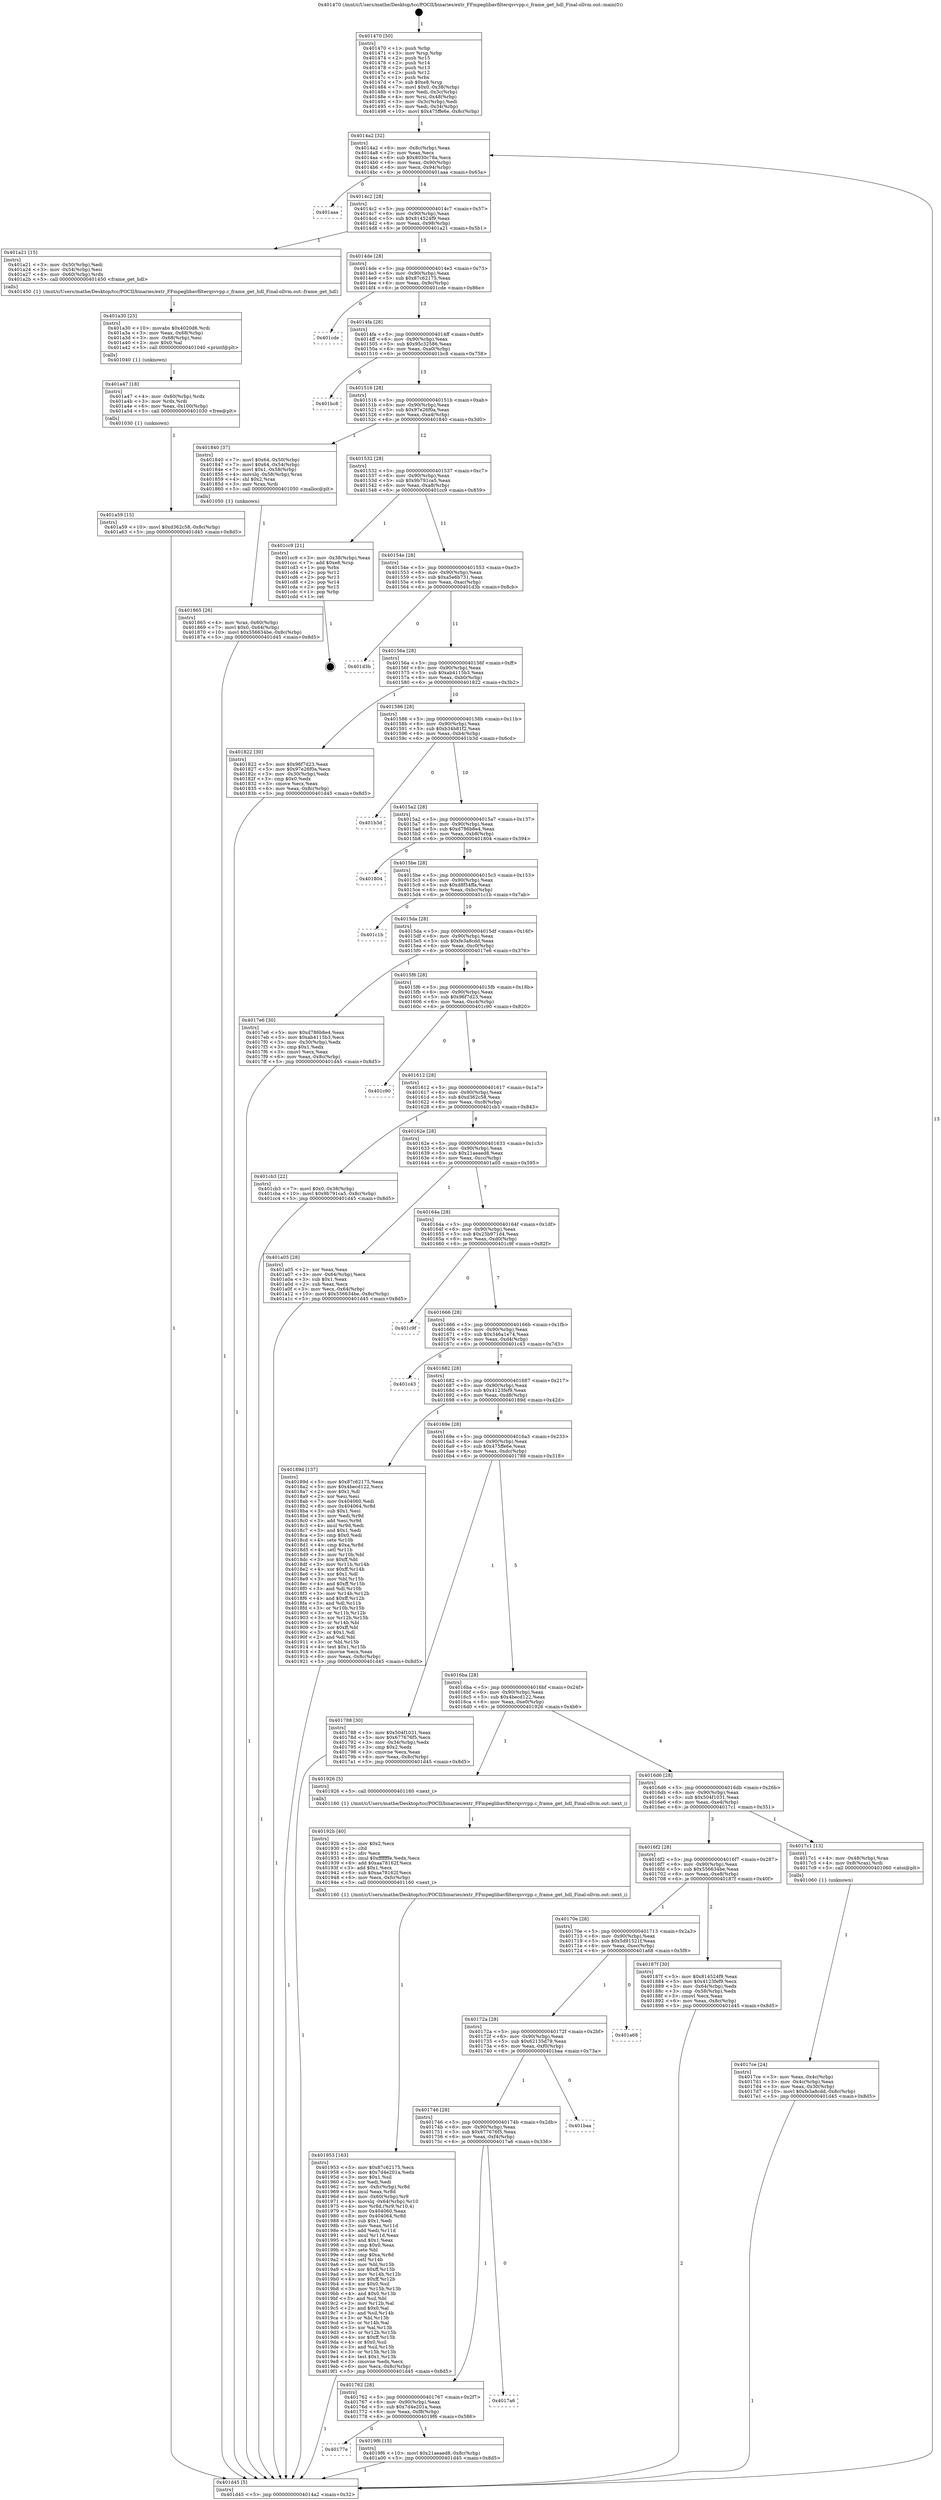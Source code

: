 digraph "0x401470" {
  label = "0x401470 (/mnt/c/Users/mathe/Desktop/tcc/POCII/binaries/extr_FFmpeglibavfilterqsvvpp.c_frame_get_hdl_Final-ollvm.out::main(0))"
  labelloc = "t"
  node[shape=record]

  Entry [label="",width=0.3,height=0.3,shape=circle,fillcolor=black,style=filled]
  "0x4014a2" [label="{
     0x4014a2 [32]\l
     | [instrs]\l
     &nbsp;&nbsp;0x4014a2 \<+6\>: mov -0x8c(%rbp),%eax\l
     &nbsp;&nbsp;0x4014a8 \<+2\>: mov %eax,%ecx\l
     &nbsp;&nbsp;0x4014aa \<+6\>: sub $0x8030c78a,%ecx\l
     &nbsp;&nbsp;0x4014b0 \<+6\>: mov %eax,-0x90(%rbp)\l
     &nbsp;&nbsp;0x4014b6 \<+6\>: mov %ecx,-0x94(%rbp)\l
     &nbsp;&nbsp;0x4014bc \<+6\>: je 0000000000401aaa \<main+0x63a\>\l
  }"]
  "0x401aaa" [label="{
     0x401aaa\l
  }", style=dashed]
  "0x4014c2" [label="{
     0x4014c2 [28]\l
     | [instrs]\l
     &nbsp;&nbsp;0x4014c2 \<+5\>: jmp 00000000004014c7 \<main+0x57\>\l
     &nbsp;&nbsp;0x4014c7 \<+6\>: mov -0x90(%rbp),%eax\l
     &nbsp;&nbsp;0x4014cd \<+5\>: sub $0x814524f9,%eax\l
     &nbsp;&nbsp;0x4014d2 \<+6\>: mov %eax,-0x98(%rbp)\l
     &nbsp;&nbsp;0x4014d8 \<+6\>: je 0000000000401a21 \<main+0x5b1\>\l
  }"]
  Exit [label="",width=0.3,height=0.3,shape=circle,fillcolor=black,style=filled,peripheries=2]
  "0x401a21" [label="{
     0x401a21 [15]\l
     | [instrs]\l
     &nbsp;&nbsp;0x401a21 \<+3\>: mov -0x50(%rbp),%edi\l
     &nbsp;&nbsp;0x401a24 \<+3\>: mov -0x54(%rbp),%esi\l
     &nbsp;&nbsp;0x401a27 \<+4\>: mov -0x60(%rbp),%rdx\l
     &nbsp;&nbsp;0x401a2b \<+5\>: call 0000000000401450 \<frame_get_hdl\>\l
     | [calls]\l
     &nbsp;&nbsp;0x401450 \{1\} (/mnt/c/Users/mathe/Desktop/tcc/POCII/binaries/extr_FFmpeglibavfilterqsvvpp.c_frame_get_hdl_Final-ollvm.out::frame_get_hdl)\l
  }"]
  "0x4014de" [label="{
     0x4014de [28]\l
     | [instrs]\l
     &nbsp;&nbsp;0x4014de \<+5\>: jmp 00000000004014e3 \<main+0x73\>\l
     &nbsp;&nbsp;0x4014e3 \<+6\>: mov -0x90(%rbp),%eax\l
     &nbsp;&nbsp;0x4014e9 \<+5\>: sub $0x87c62175,%eax\l
     &nbsp;&nbsp;0x4014ee \<+6\>: mov %eax,-0x9c(%rbp)\l
     &nbsp;&nbsp;0x4014f4 \<+6\>: je 0000000000401cde \<main+0x86e\>\l
  }"]
  "0x401a59" [label="{
     0x401a59 [15]\l
     | [instrs]\l
     &nbsp;&nbsp;0x401a59 \<+10\>: movl $0xd362c58,-0x8c(%rbp)\l
     &nbsp;&nbsp;0x401a63 \<+5\>: jmp 0000000000401d45 \<main+0x8d5\>\l
  }"]
  "0x401cde" [label="{
     0x401cde\l
  }", style=dashed]
  "0x4014fa" [label="{
     0x4014fa [28]\l
     | [instrs]\l
     &nbsp;&nbsp;0x4014fa \<+5\>: jmp 00000000004014ff \<main+0x8f\>\l
     &nbsp;&nbsp;0x4014ff \<+6\>: mov -0x90(%rbp),%eax\l
     &nbsp;&nbsp;0x401505 \<+5\>: sub $0x95c32586,%eax\l
     &nbsp;&nbsp;0x40150a \<+6\>: mov %eax,-0xa0(%rbp)\l
     &nbsp;&nbsp;0x401510 \<+6\>: je 0000000000401bc8 \<main+0x758\>\l
  }"]
  "0x401a47" [label="{
     0x401a47 [18]\l
     | [instrs]\l
     &nbsp;&nbsp;0x401a47 \<+4\>: mov -0x60(%rbp),%rdx\l
     &nbsp;&nbsp;0x401a4b \<+3\>: mov %rdx,%rdi\l
     &nbsp;&nbsp;0x401a4e \<+6\>: mov %eax,-0x100(%rbp)\l
     &nbsp;&nbsp;0x401a54 \<+5\>: call 0000000000401030 \<free@plt\>\l
     | [calls]\l
     &nbsp;&nbsp;0x401030 \{1\} (unknown)\l
  }"]
  "0x401bc8" [label="{
     0x401bc8\l
  }", style=dashed]
  "0x401516" [label="{
     0x401516 [28]\l
     | [instrs]\l
     &nbsp;&nbsp;0x401516 \<+5\>: jmp 000000000040151b \<main+0xab\>\l
     &nbsp;&nbsp;0x40151b \<+6\>: mov -0x90(%rbp),%eax\l
     &nbsp;&nbsp;0x401521 \<+5\>: sub $0x97e26f0a,%eax\l
     &nbsp;&nbsp;0x401526 \<+6\>: mov %eax,-0xa4(%rbp)\l
     &nbsp;&nbsp;0x40152c \<+6\>: je 0000000000401840 \<main+0x3d0\>\l
  }"]
  "0x401a30" [label="{
     0x401a30 [23]\l
     | [instrs]\l
     &nbsp;&nbsp;0x401a30 \<+10\>: movabs $0x4020d6,%rdi\l
     &nbsp;&nbsp;0x401a3a \<+3\>: mov %eax,-0x68(%rbp)\l
     &nbsp;&nbsp;0x401a3d \<+3\>: mov -0x68(%rbp),%esi\l
     &nbsp;&nbsp;0x401a40 \<+2\>: mov $0x0,%al\l
     &nbsp;&nbsp;0x401a42 \<+5\>: call 0000000000401040 \<printf@plt\>\l
     | [calls]\l
     &nbsp;&nbsp;0x401040 \{1\} (unknown)\l
  }"]
  "0x401840" [label="{
     0x401840 [37]\l
     | [instrs]\l
     &nbsp;&nbsp;0x401840 \<+7\>: movl $0x64,-0x50(%rbp)\l
     &nbsp;&nbsp;0x401847 \<+7\>: movl $0x64,-0x54(%rbp)\l
     &nbsp;&nbsp;0x40184e \<+7\>: movl $0x1,-0x58(%rbp)\l
     &nbsp;&nbsp;0x401855 \<+4\>: movslq -0x58(%rbp),%rax\l
     &nbsp;&nbsp;0x401859 \<+4\>: shl $0x2,%rax\l
     &nbsp;&nbsp;0x40185d \<+3\>: mov %rax,%rdi\l
     &nbsp;&nbsp;0x401860 \<+5\>: call 0000000000401050 \<malloc@plt\>\l
     | [calls]\l
     &nbsp;&nbsp;0x401050 \{1\} (unknown)\l
  }"]
  "0x401532" [label="{
     0x401532 [28]\l
     | [instrs]\l
     &nbsp;&nbsp;0x401532 \<+5\>: jmp 0000000000401537 \<main+0xc7\>\l
     &nbsp;&nbsp;0x401537 \<+6\>: mov -0x90(%rbp),%eax\l
     &nbsp;&nbsp;0x40153d \<+5\>: sub $0x9b791ca5,%eax\l
     &nbsp;&nbsp;0x401542 \<+6\>: mov %eax,-0xa8(%rbp)\l
     &nbsp;&nbsp;0x401548 \<+6\>: je 0000000000401cc9 \<main+0x859\>\l
  }"]
  "0x40177e" [label="{
     0x40177e\l
  }", style=dashed]
  "0x401cc9" [label="{
     0x401cc9 [21]\l
     | [instrs]\l
     &nbsp;&nbsp;0x401cc9 \<+3\>: mov -0x38(%rbp),%eax\l
     &nbsp;&nbsp;0x401ccc \<+7\>: add $0xe8,%rsp\l
     &nbsp;&nbsp;0x401cd3 \<+1\>: pop %rbx\l
     &nbsp;&nbsp;0x401cd4 \<+2\>: pop %r12\l
     &nbsp;&nbsp;0x401cd6 \<+2\>: pop %r13\l
     &nbsp;&nbsp;0x401cd8 \<+2\>: pop %r14\l
     &nbsp;&nbsp;0x401cda \<+2\>: pop %r15\l
     &nbsp;&nbsp;0x401cdc \<+1\>: pop %rbp\l
     &nbsp;&nbsp;0x401cdd \<+1\>: ret\l
  }"]
  "0x40154e" [label="{
     0x40154e [28]\l
     | [instrs]\l
     &nbsp;&nbsp;0x40154e \<+5\>: jmp 0000000000401553 \<main+0xe3\>\l
     &nbsp;&nbsp;0x401553 \<+6\>: mov -0x90(%rbp),%eax\l
     &nbsp;&nbsp;0x401559 \<+5\>: sub $0xa5e6b731,%eax\l
     &nbsp;&nbsp;0x40155e \<+6\>: mov %eax,-0xac(%rbp)\l
     &nbsp;&nbsp;0x401564 \<+6\>: je 0000000000401d3b \<main+0x8cb\>\l
  }"]
  "0x4019f6" [label="{
     0x4019f6 [15]\l
     | [instrs]\l
     &nbsp;&nbsp;0x4019f6 \<+10\>: movl $0x21aeaed8,-0x8c(%rbp)\l
     &nbsp;&nbsp;0x401a00 \<+5\>: jmp 0000000000401d45 \<main+0x8d5\>\l
  }"]
  "0x401d3b" [label="{
     0x401d3b\l
  }", style=dashed]
  "0x40156a" [label="{
     0x40156a [28]\l
     | [instrs]\l
     &nbsp;&nbsp;0x40156a \<+5\>: jmp 000000000040156f \<main+0xff\>\l
     &nbsp;&nbsp;0x40156f \<+6\>: mov -0x90(%rbp),%eax\l
     &nbsp;&nbsp;0x401575 \<+5\>: sub $0xab4115b3,%eax\l
     &nbsp;&nbsp;0x40157a \<+6\>: mov %eax,-0xb0(%rbp)\l
     &nbsp;&nbsp;0x401580 \<+6\>: je 0000000000401822 \<main+0x3b2\>\l
  }"]
  "0x401762" [label="{
     0x401762 [28]\l
     | [instrs]\l
     &nbsp;&nbsp;0x401762 \<+5\>: jmp 0000000000401767 \<main+0x2f7\>\l
     &nbsp;&nbsp;0x401767 \<+6\>: mov -0x90(%rbp),%eax\l
     &nbsp;&nbsp;0x40176d \<+5\>: sub $0x7d4e201a,%eax\l
     &nbsp;&nbsp;0x401772 \<+6\>: mov %eax,-0xf8(%rbp)\l
     &nbsp;&nbsp;0x401778 \<+6\>: je 00000000004019f6 \<main+0x586\>\l
  }"]
  "0x401822" [label="{
     0x401822 [30]\l
     | [instrs]\l
     &nbsp;&nbsp;0x401822 \<+5\>: mov $0x96f7d23,%eax\l
     &nbsp;&nbsp;0x401827 \<+5\>: mov $0x97e26f0a,%ecx\l
     &nbsp;&nbsp;0x40182c \<+3\>: mov -0x30(%rbp),%edx\l
     &nbsp;&nbsp;0x40182f \<+3\>: cmp $0x0,%edx\l
     &nbsp;&nbsp;0x401832 \<+3\>: cmove %ecx,%eax\l
     &nbsp;&nbsp;0x401835 \<+6\>: mov %eax,-0x8c(%rbp)\l
     &nbsp;&nbsp;0x40183b \<+5\>: jmp 0000000000401d45 \<main+0x8d5\>\l
  }"]
  "0x401586" [label="{
     0x401586 [28]\l
     | [instrs]\l
     &nbsp;&nbsp;0x401586 \<+5\>: jmp 000000000040158b \<main+0x11b\>\l
     &nbsp;&nbsp;0x40158b \<+6\>: mov -0x90(%rbp),%eax\l
     &nbsp;&nbsp;0x401591 \<+5\>: sub $0xb34b81f2,%eax\l
     &nbsp;&nbsp;0x401596 \<+6\>: mov %eax,-0xb4(%rbp)\l
     &nbsp;&nbsp;0x40159c \<+6\>: je 0000000000401b3d \<main+0x6cd\>\l
  }"]
  "0x4017a6" [label="{
     0x4017a6\l
  }", style=dashed]
  "0x401b3d" [label="{
     0x401b3d\l
  }", style=dashed]
  "0x4015a2" [label="{
     0x4015a2 [28]\l
     | [instrs]\l
     &nbsp;&nbsp;0x4015a2 \<+5\>: jmp 00000000004015a7 \<main+0x137\>\l
     &nbsp;&nbsp;0x4015a7 \<+6\>: mov -0x90(%rbp),%eax\l
     &nbsp;&nbsp;0x4015ad \<+5\>: sub $0xd786b8e4,%eax\l
     &nbsp;&nbsp;0x4015b2 \<+6\>: mov %eax,-0xb8(%rbp)\l
     &nbsp;&nbsp;0x4015b8 \<+6\>: je 0000000000401804 \<main+0x394\>\l
  }"]
  "0x401746" [label="{
     0x401746 [28]\l
     | [instrs]\l
     &nbsp;&nbsp;0x401746 \<+5\>: jmp 000000000040174b \<main+0x2db\>\l
     &nbsp;&nbsp;0x40174b \<+6\>: mov -0x90(%rbp),%eax\l
     &nbsp;&nbsp;0x401751 \<+5\>: sub $0x677676f5,%eax\l
     &nbsp;&nbsp;0x401756 \<+6\>: mov %eax,-0xf4(%rbp)\l
     &nbsp;&nbsp;0x40175c \<+6\>: je 00000000004017a6 \<main+0x336\>\l
  }"]
  "0x401804" [label="{
     0x401804\l
  }", style=dashed]
  "0x4015be" [label="{
     0x4015be [28]\l
     | [instrs]\l
     &nbsp;&nbsp;0x4015be \<+5\>: jmp 00000000004015c3 \<main+0x153\>\l
     &nbsp;&nbsp;0x4015c3 \<+6\>: mov -0x90(%rbp),%eax\l
     &nbsp;&nbsp;0x4015c9 \<+5\>: sub $0xd8f54ffa,%eax\l
     &nbsp;&nbsp;0x4015ce \<+6\>: mov %eax,-0xbc(%rbp)\l
     &nbsp;&nbsp;0x4015d4 \<+6\>: je 0000000000401c1b \<main+0x7ab\>\l
  }"]
  "0x401baa" [label="{
     0x401baa\l
  }", style=dashed]
  "0x401c1b" [label="{
     0x401c1b\l
  }", style=dashed]
  "0x4015da" [label="{
     0x4015da [28]\l
     | [instrs]\l
     &nbsp;&nbsp;0x4015da \<+5\>: jmp 00000000004015df \<main+0x16f\>\l
     &nbsp;&nbsp;0x4015df \<+6\>: mov -0x90(%rbp),%eax\l
     &nbsp;&nbsp;0x4015e5 \<+5\>: sub $0xfe3a8cdd,%eax\l
     &nbsp;&nbsp;0x4015ea \<+6\>: mov %eax,-0xc0(%rbp)\l
     &nbsp;&nbsp;0x4015f0 \<+6\>: je 00000000004017e6 \<main+0x376\>\l
  }"]
  "0x40172a" [label="{
     0x40172a [28]\l
     | [instrs]\l
     &nbsp;&nbsp;0x40172a \<+5\>: jmp 000000000040172f \<main+0x2bf\>\l
     &nbsp;&nbsp;0x40172f \<+6\>: mov -0x90(%rbp),%eax\l
     &nbsp;&nbsp;0x401735 \<+5\>: sub $0x62135d79,%eax\l
     &nbsp;&nbsp;0x40173a \<+6\>: mov %eax,-0xf0(%rbp)\l
     &nbsp;&nbsp;0x401740 \<+6\>: je 0000000000401baa \<main+0x73a\>\l
  }"]
  "0x4017e6" [label="{
     0x4017e6 [30]\l
     | [instrs]\l
     &nbsp;&nbsp;0x4017e6 \<+5\>: mov $0xd786b8e4,%eax\l
     &nbsp;&nbsp;0x4017eb \<+5\>: mov $0xab4115b3,%ecx\l
     &nbsp;&nbsp;0x4017f0 \<+3\>: mov -0x30(%rbp),%edx\l
     &nbsp;&nbsp;0x4017f3 \<+3\>: cmp $0x1,%edx\l
     &nbsp;&nbsp;0x4017f6 \<+3\>: cmovl %ecx,%eax\l
     &nbsp;&nbsp;0x4017f9 \<+6\>: mov %eax,-0x8c(%rbp)\l
     &nbsp;&nbsp;0x4017ff \<+5\>: jmp 0000000000401d45 \<main+0x8d5\>\l
  }"]
  "0x4015f6" [label="{
     0x4015f6 [28]\l
     | [instrs]\l
     &nbsp;&nbsp;0x4015f6 \<+5\>: jmp 00000000004015fb \<main+0x18b\>\l
     &nbsp;&nbsp;0x4015fb \<+6\>: mov -0x90(%rbp),%eax\l
     &nbsp;&nbsp;0x401601 \<+5\>: sub $0x96f7d23,%eax\l
     &nbsp;&nbsp;0x401606 \<+6\>: mov %eax,-0xc4(%rbp)\l
     &nbsp;&nbsp;0x40160c \<+6\>: je 0000000000401c90 \<main+0x820\>\l
  }"]
  "0x401a68" [label="{
     0x401a68\l
  }", style=dashed]
  "0x401c90" [label="{
     0x401c90\l
  }", style=dashed]
  "0x401612" [label="{
     0x401612 [28]\l
     | [instrs]\l
     &nbsp;&nbsp;0x401612 \<+5\>: jmp 0000000000401617 \<main+0x1a7\>\l
     &nbsp;&nbsp;0x401617 \<+6\>: mov -0x90(%rbp),%eax\l
     &nbsp;&nbsp;0x40161d \<+5\>: sub $0xd362c58,%eax\l
     &nbsp;&nbsp;0x401622 \<+6\>: mov %eax,-0xc8(%rbp)\l
     &nbsp;&nbsp;0x401628 \<+6\>: je 0000000000401cb3 \<main+0x843\>\l
  }"]
  "0x401953" [label="{
     0x401953 [163]\l
     | [instrs]\l
     &nbsp;&nbsp;0x401953 \<+5\>: mov $0x87c62175,%ecx\l
     &nbsp;&nbsp;0x401958 \<+5\>: mov $0x7d4e201a,%edx\l
     &nbsp;&nbsp;0x40195d \<+3\>: mov $0x1,%sil\l
     &nbsp;&nbsp;0x401960 \<+2\>: xor %edi,%edi\l
     &nbsp;&nbsp;0x401962 \<+7\>: mov -0xfc(%rbp),%r8d\l
     &nbsp;&nbsp;0x401969 \<+4\>: imul %eax,%r8d\l
     &nbsp;&nbsp;0x40196d \<+4\>: mov -0x60(%rbp),%r9\l
     &nbsp;&nbsp;0x401971 \<+4\>: movslq -0x64(%rbp),%r10\l
     &nbsp;&nbsp;0x401975 \<+4\>: mov %r8d,(%r9,%r10,4)\l
     &nbsp;&nbsp;0x401979 \<+7\>: mov 0x404060,%eax\l
     &nbsp;&nbsp;0x401980 \<+8\>: mov 0x404064,%r8d\l
     &nbsp;&nbsp;0x401988 \<+3\>: sub $0x1,%edi\l
     &nbsp;&nbsp;0x40198b \<+3\>: mov %eax,%r11d\l
     &nbsp;&nbsp;0x40198e \<+3\>: add %edi,%r11d\l
     &nbsp;&nbsp;0x401991 \<+4\>: imul %r11d,%eax\l
     &nbsp;&nbsp;0x401995 \<+3\>: and $0x1,%eax\l
     &nbsp;&nbsp;0x401998 \<+3\>: cmp $0x0,%eax\l
     &nbsp;&nbsp;0x40199b \<+3\>: sete %bl\l
     &nbsp;&nbsp;0x40199e \<+4\>: cmp $0xa,%r8d\l
     &nbsp;&nbsp;0x4019a2 \<+4\>: setl %r14b\l
     &nbsp;&nbsp;0x4019a6 \<+3\>: mov %bl,%r15b\l
     &nbsp;&nbsp;0x4019a9 \<+4\>: xor $0xff,%r15b\l
     &nbsp;&nbsp;0x4019ad \<+3\>: mov %r14b,%r12b\l
     &nbsp;&nbsp;0x4019b0 \<+4\>: xor $0xff,%r12b\l
     &nbsp;&nbsp;0x4019b4 \<+4\>: xor $0x0,%sil\l
     &nbsp;&nbsp;0x4019b8 \<+3\>: mov %r15b,%r13b\l
     &nbsp;&nbsp;0x4019bb \<+4\>: and $0x0,%r13b\l
     &nbsp;&nbsp;0x4019bf \<+3\>: and %sil,%bl\l
     &nbsp;&nbsp;0x4019c2 \<+3\>: mov %r12b,%al\l
     &nbsp;&nbsp;0x4019c5 \<+2\>: and $0x0,%al\l
     &nbsp;&nbsp;0x4019c7 \<+3\>: and %sil,%r14b\l
     &nbsp;&nbsp;0x4019ca \<+3\>: or %bl,%r13b\l
     &nbsp;&nbsp;0x4019cd \<+3\>: or %r14b,%al\l
     &nbsp;&nbsp;0x4019d0 \<+3\>: xor %al,%r13b\l
     &nbsp;&nbsp;0x4019d3 \<+3\>: or %r12b,%r15b\l
     &nbsp;&nbsp;0x4019d6 \<+4\>: xor $0xff,%r15b\l
     &nbsp;&nbsp;0x4019da \<+4\>: or $0x0,%sil\l
     &nbsp;&nbsp;0x4019de \<+3\>: and %sil,%r15b\l
     &nbsp;&nbsp;0x4019e1 \<+3\>: or %r15b,%r13b\l
     &nbsp;&nbsp;0x4019e4 \<+4\>: test $0x1,%r13b\l
     &nbsp;&nbsp;0x4019e8 \<+3\>: cmovne %edx,%ecx\l
     &nbsp;&nbsp;0x4019eb \<+6\>: mov %ecx,-0x8c(%rbp)\l
     &nbsp;&nbsp;0x4019f1 \<+5\>: jmp 0000000000401d45 \<main+0x8d5\>\l
  }"]
  "0x401cb3" [label="{
     0x401cb3 [22]\l
     | [instrs]\l
     &nbsp;&nbsp;0x401cb3 \<+7\>: movl $0x0,-0x38(%rbp)\l
     &nbsp;&nbsp;0x401cba \<+10\>: movl $0x9b791ca5,-0x8c(%rbp)\l
     &nbsp;&nbsp;0x401cc4 \<+5\>: jmp 0000000000401d45 \<main+0x8d5\>\l
  }"]
  "0x40162e" [label="{
     0x40162e [28]\l
     | [instrs]\l
     &nbsp;&nbsp;0x40162e \<+5\>: jmp 0000000000401633 \<main+0x1c3\>\l
     &nbsp;&nbsp;0x401633 \<+6\>: mov -0x90(%rbp),%eax\l
     &nbsp;&nbsp;0x401639 \<+5\>: sub $0x21aeaed8,%eax\l
     &nbsp;&nbsp;0x40163e \<+6\>: mov %eax,-0xcc(%rbp)\l
     &nbsp;&nbsp;0x401644 \<+6\>: je 0000000000401a05 \<main+0x595\>\l
  }"]
  "0x40192b" [label="{
     0x40192b [40]\l
     | [instrs]\l
     &nbsp;&nbsp;0x40192b \<+5\>: mov $0x2,%ecx\l
     &nbsp;&nbsp;0x401930 \<+1\>: cltd\l
     &nbsp;&nbsp;0x401931 \<+2\>: idiv %ecx\l
     &nbsp;&nbsp;0x401933 \<+6\>: imul $0xfffffffe,%edx,%ecx\l
     &nbsp;&nbsp;0x401939 \<+6\>: add $0xaa78162f,%ecx\l
     &nbsp;&nbsp;0x40193f \<+3\>: add $0x1,%ecx\l
     &nbsp;&nbsp;0x401942 \<+6\>: sub $0xaa78162f,%ecx\l
     &nbsp;&nbsp;0x401948 \<+6\>: mov %ecx,-0xfc(%rbp)\l
     &nbsp;&nbsp;0x40194e \<+5\>: call 0000000000401160 \<next_i\>\l
     | [calls]\l
     &nbsp;&nbsp;0x401160 \{1\} (/mnt/c/Users/mathe/Desktop/tcc/POCII/binaries/extr_FFmpeglibavfilterqsvvpp.c_frame_get_hdl_Final-ollvm.out::next_i)\l
  }"]
  "0x401a05" [label="{
     0x401a05 [28]\l
     | [instrs]\l
     &nbsp;&nbsp;0x401a05 \<+2\>: xor %eax,%eax\l
     &nbsp;&nbsp;0x401a07 \<+3\>: mov -0x64(%rbp),%ecx\l
     &nbsp;&nbsp;0x401a0a \<+3\>: sub $0x1,%eax\l
     &nbsp;&nbsp;0x401a0d \<+2\>: sub %eax,%ecx\l
     &nbsp;&nbsp;0x401a0f \<+3\>: mov %ecx,-0x64(%rbp)\l
     &nbsp;&nbsp;0x401a12 \<+10\>: movl $0x556634be,-0x8c(%rbp)\l
     &nbsp;&nbsp;0x401a1c \<+5\>: jmp 0000000000401d45 \<main+0x8d5\>\l
  }"]
  "0x40164a" [label="{
     0x40164a [28]\l
     | [instrs]\l
     &nbsp;&nbsp;0x40164a \<+5\>: jmp 000000000040164f \<main+0x1df\>\l
     &nbsp;&nbsp;0x40164f \<+6\>: mov -0x90(%rbp),%eax\l
     &nbsp;&nbsp;0x401655 \<+5\>: sub $0x25b971d4,%eax\l
     &nbsp;&nbsp;0x40165a \<+6\>: mov %eax,-0xd0(%rbp)\l
     &nbsp;&nbsp;0x401660 \<+6\>: je 0000000000401c9f \<main+0x82f\>\l
  }"]
  "0x40170e" [label="{
     0x40170e [28]\l
     | [instrs]\l
     &nbsp;&nbsp;0x40170e \<+5\>: jmp 0000000000401713 \<main+0x2a3\>\l
     &nbsp;&nbsp;0x401713 \<+6\>: mov -0x90(%rbp),%eax\l
     &nbsp;&nbsp;0x401719 \<+5\>: sub $0x5d91521f,%eax\l
     &nbsp;&nbsp;0x40171e \<+6\>: mov %eax,-0xec(%rbp)\l
     &nbsp;&nbsp;0x401724 \<+6\>: je 0000000000401a68 \<main+0x5f8\>\l
  }"]
  "0x401c9f" [label="{
     0x401c9f\l
  }", style=dashed]
  "0x401666" [label="{
     0x401666 [28]\l
     | [instrs]\l
     &nbsp;&nbsp;0x401666 \<+5\>: jmp 000000000040166b \<main+0x1fb\>\l
     &nbsp;&nbsp;0x40166b \<+6\>: mov -0x90(%rbp),%eax\l
     &nbsp;&nbsp;0x401671 \<+5\>: sub $0x346a1e74,%eax\l
     &nbsp;&nbsp;0x401676 \<+6\>: mov %eax,-0xd4(%rbp)\l
     &nbsp;&nbsp;0x40167c \<+6\>: je 0000000000401c43 \<main+0x7d3\>\l
  }"]
  "0x40187f" [label="{
     0x40187f [30]\l
     | [instrs]\l
     &nbsp;&nbsp;0x40187f \<+5\>: mov $0x814524f9,%eax\l
     &nbsp;&nbsp;0x401884 \<+5\>: mov $0x4123fef9,%ecx\l
     &nbsp;&nbsp;0x401889 \<+3\>: mov -0x64(%rbp),%edx\l
     &nbsp;&nbsp;0x40188c \<+3\>: cmp -0x58(%rbp),%edx\l
     &nbsp;&nbsp;0x40188f \<+3\>: cmovl %ecx,%eax\l
     &nbsp;&nbsp;0x401892 \<+6\>: mov %eax,-0x8c(%rbp)\l
     &nbsp;&nbsp;0x401898 \<+5\>: jmp 0000000000401d45 \<main+0x8d5\>\l
  }"]
  "0x401c43" [label="{
     0x401c43\l
  }", style=dashed]
  "0x401682" [label="{
     0x401682 [28]\l
     | [instrs]\l
     &nbsp;&nbsp;0x401682 \<+5\>: jmp 0000000000401687 \<main+0x217\>\l
     &nbsp;&nbsp;0x401687 \<+6\>: mov -0x90(%rbp),%eax\l
     &nbsp;&nbsp;0x40168d \<+5\>: sub $0x4123fef9,%eax\l
     &nbsp;&nbsp;0x401692 \<+6\>: mov %eax,-0xd8(%rbp)\l
     &nbsp;&nbsp;0x401698 \<+6\>: je 000000000040189d \<main+0x42d\>\l
  }"]
  "0x401865" [label="{
     0x401865 [26]\l
     | [instrs]\l
     &nbsp;&nbsp;0x401865 \<+4\>: mov %rax,-0x60(%rbp)\l
     &nbsp;&nbsp;0x401869 \<+7\>: movl $0x0,-0x64(%rbp)\l
     &nbsp;&nbsp;0x401870 \<+10\>: movl $0x556634be,-0x8c(%rbp)\l
     &nbsp;&nbsp;0x40187a \<+5\>: jmp 0000000000401d45 \<main+0x8d5\>\l
  }"]
  "0x40189d" [label="{
     0x40189d [137]\l
     | [instrs]\l
     &nbsp;&nbsp;0x40189d \<+5\>: mov $0x87c62175,%eax\l
     &nbsp;&nbsp;0x4018a2 \<+5\>: mov $0x4becd122,%ecx\l
     &nbsp;&nbsp;0x4018a7 \<+2\>: mov $0x1,%dl\l
     &nbsp;&nbsp;0x4018a9 \<+2\>: xor %esi,%esi\l
     &nbsp;&nbsp;0x4018ab \<+7\>: mov 0x404060,%edi\l
     &nbsp;&nbsp;0x4018b2 \<+8\>: mov 0x404064,%r8d\l
     &nbsp;&nbsp;0x4018ba \<+3\>: sub $0x1,%esi\l
     &nbsp;&nbsp;0x4018bd \<+3\>: mov %edi,%r9d\l
     &nbsp;&nbsp;0x4018c0 \<+3\>: add %esi,%r9d\l
     &nbsp;&nbsp;0x4018c3 \<+4\>: imul %r9d,%edi\l
     &nbsp;&nbsp;0x4018c7 \<+3\>: and $0x1,%edi\l
     &nbsp;&nbsp;0x4018ca \<+3\>: cmp $0x0,%edi\l
     &nbsp;&nbsp;0x4018cd \<+4\>: sete %r10b\l
     &nbsp;&nbsp;0x4018d1 \<+4\>: cmp $0xa,%r8d\l
     &nbsp;&nbsp;0x4018d5 \<+4\>: setl %r11b\l
     &nbsp;&nbsp;0x4018d9 \<+3\>: mov %r10b,%bl\l
     &nbsp;&nbsp;0x4018dc \<+3\>: xor $0xff,%bl\l
     &nbsp;&nbsp;0x4018df \<+3\>: mov %r11b,%r14b\l
     &nbsp;&nbsp;0x4018e2 \<+4\>: xor $0xff,%r14b\l
     &nbsp;&nbsp;0x4018e6 \<+3\>: xor $0x1,%dl\l
     &nbsp;&nbsp;0x4018e9 \<+3\>: mov %bl,%r15b\l
     &nbsp;&nbsp;0x4018ec \<+4\>: and $0xff,%r15b\l
     &nbsp;&nbsp;0x4018f0 \<+3\>: and %dl,%r10b\l
     &nbsp;&nbsp;0x4018f3 \<+3\>: mov %r14b,%r12b\l
     &nbsp;&nbsp;0x4018f6 \<+4\>: and $0xff,%r12b\l
     &nbsp;&nbsp;0x4018fa \<+3\>: and %dl,%r11b\l
     &nbsp;&nbsp;0x4018fd \<+3\>: or %r10b,%r15b\l
     &nbsp;&nbsp;0x401900 \<+3\>: or %r11b,%r12b\l
     &nbsp;&nbsp;0x401903 \<+3\>: xor %r12b,%r15b\l
     &nbsp;&nbsp;0x401906 \<+3\>: or %r14b,%bl\l
     &nbsp;&nbsp;0x401909 \<+3\>: xor $0xff,%bl\l
     &nbsp;&nbsp;0x40190c \<+3\>: or $0x1,%dl\l
     &nbsp;&nbsp;0x40190f \<+2\>: and %dl,%bl\l
     &nbsp;&nbsp;0x401911 \<+3\>: or %bl,%r15b\l
     &nbsp;&nbsp;0x401914 \<+4\>: test $0x1,%r15b\l
     &nbsp;&nbsp;0x401918 \<+3\>: cmovne %ecx,%eax\l
     &nbsp;&nbsp;0x40191b \<+6\>: mov %eax,-0x8c(%rbp)\l
     &nbsp;&nbsp;0x401921 \<+5\>: jmp 0000000000401d45 \<main+0x8d5\>\l
  }"]
  "0x40169e" [label="{
     0x40169e [28]\l
     | [instrs]\l
     &nbsp;&nbsp;0x40169e \<+5\>: jmp 00000000004016a3 \<main+0x233\>\l
     &nbsp;&nbsp;0x4016a3 \<+6\>: mov -0x90(%rbp),%eax\l
     &nbsp;&nbsp;0x4016a9 \<+5\>: sub $0x475ffe6e,%eax\l
     &nbsp;&nbsp;0x4016ae \<+6\>: mov %eax,-0xdc(%rbp)\l
     &nbsp;&nbsp;0x4016b4 \<+6\>: je 0000000000401788 \<main+0x318\>\l
  }"]
  "0x4017ce" [label="{
     0x4017ce [24]\l
     | [instrs]\l
     &nbsp;&nbsp;0x4017ce \<+3\>: mov %eax,-0x4c(%rbp)\l
     &nbsp;&nbsp;0x4017d1 \<+3\>: mov -0x4c(%rbp),%eax\l
     &nbsp;&nbsp;0x4017d4 \<+3\>: mov %eax,-0x30(%rbp)\l
     &nbsp;&nbsp;0x4017d7 \<+10\>: movl $0xfe3a8cdd,-0x8c(%rbp)\l
     &nbsp;&nbsp;0x4017e1 \<+5\>: jmp 0000000000401d45 \<main+0x8d5\>\l
  }"]
  "0x401788" [label="{
     0x401788 [30]\l
     | [instrs]\l
     &nbsp;&nbsp;0x401788 \<+5\>: mov $0x504f1031,%eax\l
     &nbsp;&nbsp;0x40178d \<+5\>: mov $0x677676f5,%ecx\l
     &nbsp;&nbsp;0x401792 \<+3\>: mov -0x34(%rbp),%edx\l
     &nbsp;&nbsp;0x401795 \<+3\>: cmp $0x2,%edx\l
     &nbsp;&nbsp;0x401798 \<+3\>: cmovne %ecx,%eax\l
     &nbsp;&nbsp;0x40179b \<+6\>: mov %eax,-0x8c(%rbp)\l
     &nbsp;&nbsp;0x4017a1 \<+5\>: jmp 0000000000401d45 \<main+0x8d5\>\l
  }"]
  "0x4016ba" [label="{
     0x4016ba [28]\l
     | [instrs]\l
     &nbsp;&nbsp;0x4016ba \<+5\>: jmp 00000000004016bf \<main+0x24f\>\l
     &nbsp;&nbsp;0x4016bf \<+6\>: mov -0x90(%rbp),%eax\l
     &nbsp;&nbsp;0x4016c5 \<+5\>: sub $0x4becd122,%eax\l
     &nbsp;&nbsp;0x4016ca \<+6\>: mov %eax,-0xe0(%rbp)\l
     &nbsp;&nbsp;0x4016d0 \<+6\>: je 0000000000401926 \<main+0x4b6\>\l
  }"]
  "0x401d45" [label="{
     0x401d45 [5]\l
     | [instrs]\l
     &nbsp;&nbsp;0x401d45 \<+5\>: jmp 00000000004014a2 \<main+0x32\>\l
  }"]
  "0x401470" [label="{
     0x401470 [50]\l
     | [instrs]\l
     &nbsp;&nbsp;0x401470 \<+1\>: push %rbp\l
     &nbsp;&nbsp;0x401471 \<+3\>: mov %rsp,%rbp\l
     &nbsp;&nbsp;0x401474 \<+2\>: push %r15\l
     &nbsp;&nbsp;0x401476 \<+2\>: push %r14\l
     &nbsp;&nbsp;0x401478 \<+2\>: push %r13\l
     &nbsp;&nbsp;0x40147a \<+2\>: push %r12\l
     &nbsp;&nbsp;0x40147c \<+1\>: push %rbx\l
     &nbsp;&nbsp;0x40147d \<+7\>: sub $0xe8,%rsp\l
     &nbsp;&nbsp;0x401484 \<+7\>: movl $0x0,-0x38(%rbp)\l
     &nbsp;&nbsp;0x40148b \<+3\>: mov %edi,-0x3c(%rbp)\l
     &nbsp;&nbsp;0x40148e \<+4\>: mov %rsi,-0x48(%rbp)\l
     &nbsp;&nbsp;0x401492 \<+3\>: mov -0x3c(%rbp),%edi\l
     &nbsp;&nbsp;0x401495 \<+3\>: mov %edi,-0x34(%rbp)\l
     &nbsp;&nbsp;0x401498 \<+10\>: movl $0x475ffe6e,-0x8c(%rbp)\l
  }"]
  "0x4016f2" [label="{
     0x4016f2 [28]\l
     | [instrs]\l
     &nbsp;&nbsp;0x4016f2 \<+5\>: jmp 00000000004016f7 \<main+0x287\>\l
     &nbsp;&nbsp;0x4016f7 \<+6\>: mov -0x90(%rbp),%eax\l
     &nbsp;&nbsp;0x4016fd \<+5\>: sub $0x556634be,%eax\l
     &nbsp;&nbsp;0x401702 \<+6\>: mov %eax,-0xe8(%rbp)\l
     &nbsp;&nbsp;0x401708 \<+6\>: je 000000000040187f \<main+0x40f\>\l
  }"]
  "0x401926" [label="{
     0x401926 [5]\l
     | [instrs]\l
     &nbsp;&nbsp;0x401926 \<+5\>: call 0000000000401160 \<next_i\>\l
     | [calls]\l
     &nbsp;&nbsp;0x401160 \{1\} (/mnt/c/Users/mathe/Desktop/tcc/POCII/binaries/extr_FFmpeglibavfilterqsvvpp.c_frame_get_hdl_Final-ollvm.out::next_i)\l
  }"]
  "0x4016d6" [label="{
     0x4016d6 [28]\l
     | [instrs]\l
     &nbsp;&nbsp;0x4016d6 \<+5\>: jmp 00000000004016db \<main+0x26b\>\l
     &nbsp;&nbsp;0x4016db \<+6\>: mov -0x90(%rbp),%eax\l
     &nbsp;&nbsp;0x4016e1 \<+5\>: sub $0x504f1031,%eax\l
     &nbsp;&nbsp;0x4016e6 \<+6\>: mov %eax,-0xe4(%rbp)\l
     &nbsp;&nbsp;0x4016ec \<+6\>: je 00000000004017c1 \<main+0x351\>\l
  }"]
  "0x4017c1" [label="{
     0x4017c1 [13]\l
     | [instrs]\l
     &nbsp;&nbsp;0x4017c1 \<+4\>: mov -0x48(%rbp),%rax\l
     &nbsp;&nbsp;0x4017c5 \<+4\>: mov 0x8(%rax),%rdi\l
     &nbsp;&nbsp;0x4017c9 \<+5\>: call 0000000000401060 \<atoi@plt\>\l
     | [calls]\l
     &nbsp;&nbsp;0x401060 \{1\} (unknown)\l
  }"]
  Entry -> "0x401470" [label=" 1"]
  "0x4014a2" -> "0x401aaa" [label=" 0"]
  "0x4014a2" -> "0x4014c2" [label=" 14"]
  "0x401cc9" -> Exit [label=" 1"]
  "0x4014c2" -> "0x401a21" [label=" 1"]
  "0x4014c2" -> "0x4014de" [label=" 13"]
  "0x401cb3" -> "0x401d45" [label=" 1"]
  "0x4014de" -> "0x401cde" [label=" 0"]
  "0x4014de" -> "0x4014fa" [label=" 13"]
  "0x401a59" -> "0x401d45" [label=" 1"]
  "0x4014fa" -> "0x401bc8" [label=" 0"]
  "0x4014fa" -> "0x401516" [label=" 13"]
  "0x401a47" -> "0x401a59" [label=" 1"]
  "0x401516" -> "0x401840" [label=" 1"]
  "0x401516" -> "0x401532" [label=" 12"]
  "0x401a30" -> "0x401a47" [label=" 1"]
  "0x401532" -> "0x401cc9" [label=" 1"]
  "0x401532" -> "0x40154e" [label=" 11"]
  "0x401a21" -> "0x401a30" [label=" 1"]
  "0x40154e" -> "0x401d3b" [label=" 0"]
  "0x40154e" -> "0x40156a" [label=" 11"]
  "0x401a05" -> "0x401d45" [label=" 1"]
  "0x40156a" -> "0x401822" [label=" 1"]
  "0x40156a" -> "0x401586" [label=" 10"]
  "0x401762" -> "0x40177e" [label=" 0"]
  "0x401586" -> "0x401b3d" [label=" 0"]
  "0x401586" -> "0x4015a2" [label=" 10"]
  "0x401762" -> "0x4019f6" [label=" 1"]
  "0x4015a2" -> "0x401804" [label=" 0"]
  "0x4015a2" -> "0x4015be" [label=" 10"]
  "0x401746" -> "0x401762" [label=" 1"]
  "0x4015be" -> "0x401c1b" [label=" 0"]
  "0x4015be" -> "0x4015da" [label=" 10"]
  "0x401746" -> "0x4017a6" [label=" 0"]
  "0x4015da" -> "0x4017e6" [label=" 1"]
  "0x4015da" -> "0x4015f6" [label=" 9"]
  "0x40172a" -> "0x401746" [label=" 1"]
  "0x4015f6" -> "0x401c90" [label=" 0"]
  "0x4015f6" -> "0x401612" [label=" 9"]
  "0x40172a" -> "0x401baa" [label=" 0"]
  "0x401612" -> "0x401cb3" [label=" 1"]
  "0x401612" -> "0x40162e" [label=" 8"]
  "0x40170e" -> "0x40172a" [label=" 1"]
  "0x40162e" -> "0x401a05" [label=" 1"]
  "0x40162e" -> "0x40164a" [label=" 7"]
  "0x40170e" -> "0x401a68" [label=" 0"]
  "0x40164a" -> "0x401c9f" [label=" 0"]
  "0x40164a" -> "0x401666" [label=" 7"]
  "0x4019f6" -> "0x401d45" [label=" 1"]
  "0x401666" -> "0x401c43" [label=" 0"]
  "0x401666" -> "0x401682" [label=" 7"]
  "0x401953" -> "0x401d45" [label=" 1"]
  "0x401682" -> "0x40189d" [label=" 1"]
  "0x401682" -> "0x40169e" [label=" 6"]
  "0x401926" -> "0x40192b" [label=" 1"]
  "0x40169e" -> "0x401788" [label=" 1"]
  "0x40169e" -> "0x4016ba" [label=" 5"]
  "0x401788" -> "0x401d45" [label=" 1"]
  "0x401470" -> "0x4014a2" [label=" 1"]
  "0x401d45" -> "0x4014a2" [label=" 13"]
  "0x40189d" -> "0x401d45" [label=" 1"]
  "0x4016ba" -> "0x401926" [label=" 1"]
  "0x4016ba" -> "0x4016d6" [label=" 4"]
  "0x40187f" -> "0x401d45" [label=" 2"]
  "0x4016d6" -> "0x4017c1" [label=" 1"]
  "0x4016d6" -> "0x4016f2" [label=" 3"]
  "0x4017c1" -> "0x4017ce" [label=" 1"]
  "0x4017ce" -> "0x401d45" [label=" 1"]
  "0x4017e6" -> "0x401d45" [label=" 1"]
  "0x401822" -> "0x401d45" [label=" 1"]
  "0x401840" -> "0x401865" [label=" 1"]
  "0x401865" -> "0x401d45" [label=" 1"]
  "0x40192b" -> "0x401953" [label=" 1"]
  "0x4016f2" -> "0x40187f" [label=" 2"]
  "0x4016f2" -> "0x40170e" [label=" 1"]
}
